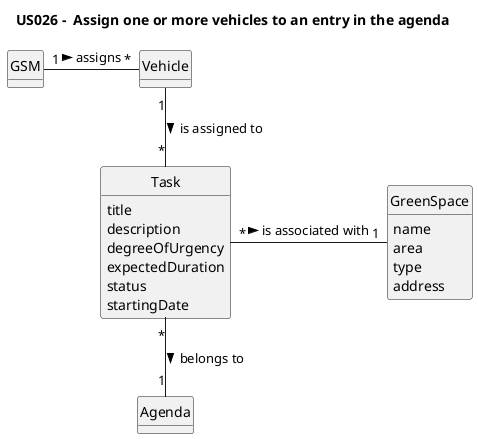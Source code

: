 @startuml
skinparam monochrome true
skinparam packageStyle rectangle
skinparam shadowing false

'left to right direction

skinparam classAttributeIconSize 0
title US026 -  Assign one or more vehicles to an entry in the agenda

hide circle
hide methods

class GSM {
}

class Task {
    title
    description
    degreeOfUrgency
    expectedDuration
    status
    startingDate
}

class Agenda{
}

class Vehicle {
}

class GreenSpace {
    name
    area
    type
    address
}

GSM "1" - "*" Vehicle : assigns >

Vehicle "1" -- "*" Task : is assigned to >

Task "*" -- "1" Agenda : belongs to >

Task "*" - "1" GreenSpace : is associated with >

@enduml